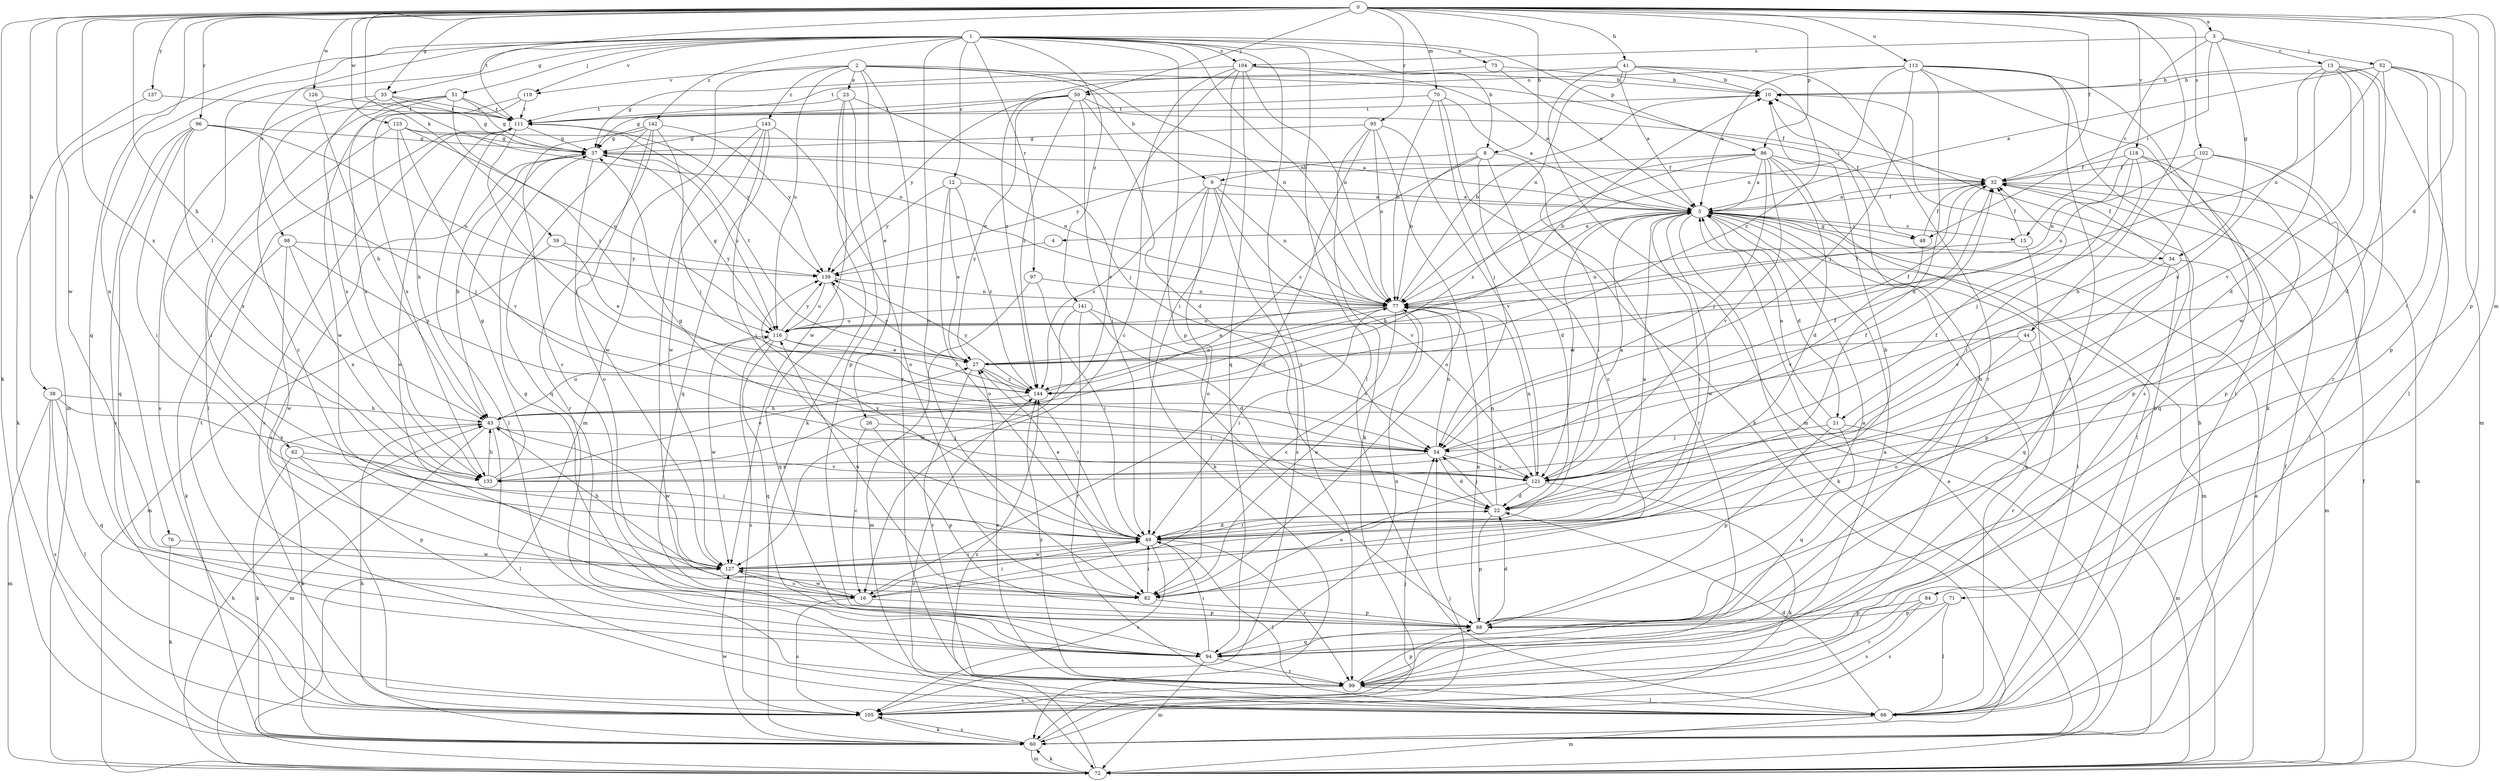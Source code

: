 strict digraph  {
0;
1;
2;
3;
4;
5;
8;
9;
10;
12;
13;
15;
16;
21;
22;
23;
26;
27;
32;
33;
34;
37;
38;
41;
43;
44;
48;
49;
50;
51;
52;
54;
59;
60;
62;
66;
70;
71;
72;
73;
76;
77;
82;
84;
86;
88;
94;
95;
96;
97;
98;
99;
102;
104;
105;
111;
113;
116;
118;
119;
121;
123;
126;
127;
133;
137;
139;
141;
142;
143;
144;
0 -> 3  [label=a];
0 -> 8  [label=b];
0 -> 21  [label=d];
0 -> 32  [label=f];
0 -> 33  [label=g];
0 -> 38  [label=h];
0 -> 41  [label=h];
0 -> 43  [label=h];
0 -> 44  [label=i];
0 -> 50  [label=j];
0 -> 59  [label=k];
0 -> 60  [label=k];
0 -> 70  [label=m];
0 -> 71  [label=m];
0 -> 84  [label=p];
0 -> 86  [label=p];
0 -> 94  [label=q];
0 -> 95  [label=r];
0 -> 96  [label=r];
0 -> 102  [label=s];
0 -> 111  [label=t];
0 -> 113  [label=u];
0 -> 118  [label=v];
0 -> 123  [label=w];
0 -> 126  [label=w];
0 -> 127  [label=w];
0 -> 133  [label=x];
0 -> 137  [label=y];
1 -> 8  [label=b];
1 -> 12  [label=c];
1 -> 33  [label=g];
1 -> 51  [label=j];
1 -> 62  [label=l];
1 -> 66  [label=l];
1 -> 72  [label=m];
1 -> 73  [label=n];
1 -> 76  [label=n];
1 -> 77  [label=n];
1 -> 82  [label=o];
1 -> 86  [label=p];
1 -> 88  [label=p];
1 -> 97  [label=r];
1 -> 98  [label=r];
1 -> 99  [label=r];
1 -> 104  [label=s];
1 -> 119  [label=v];
1 -> 141  [label=z];
1 -> 142  [label=z];
2 -> 9  [label=b];
2 -> 23  [label=e];
2 -> 26  [label=e];
2 -> 48  [label=i];
2 -> 72  [label=m];
2 -> 77  [label=n];
2 -> 99  [label=r];
2 -> 116  [label=u];
2 -> 119  [label=v];
2 -> 143  [label=z];
3 -> 13  [label=c];
3 -> 15  [label=c];
3 -> 34  [label=g];
3 -> 48  [label=i];
3 -> 52  [label=j];
3 -> 104  [label=s];
4 -> 139  [label=y];
5 -> 4  [label=a];
5 -> 15  [label=c];
5 -> 21  [label=d];
5 -> 32  [label=f];
5 -> 34  [label=g];
5 -> 43  [label=h];
5 -> 48  [label=i];
5 -> 49  [label=i];
5 -> 60  [label=k];
5 -> 66  [label=l];
5 -> 72  [label=m];
5 -> 121  [label=v];
5 -> 127  [label=w];
8 -> 9  [label=b];
8 -> 16  [label=c];
8 -> 22  [label=d];
8 -> 77  [label=n];
8 -> 99  [label=r];
8 -> 144  [label=z];
9 -> 5  [label=a];
9 -> 60  [label=k];
9 -> 77  [label=n];
9 -> 82  [label=o];
9 -> 105  [label=s];
9 -> 121  [label=v];
9 -> 144  [label=z];
10 -> 111  [label=t];
12 -> 5  [label=a];
12 -> 27  [label=e];
12 -> 82  [label=o];
12 -> 139  [label=y];
12 -> 144  [label=z];
13 -> 10  [label=b];
13 -> 22  [label=d];
13 -> 66  [label=l];
13 -> 99  [label=r];
13 -> 121  [label=v];
13 -> 127  [label=w];
13 -> 133  [label=x];
15 -> 32  [label=f];
15 -> 77  [label=n];
15 -> 88  [label=p];
16 -> 49  [label=i];
16 -> 88  [label=p];
16 -> 105  [label=s];
16 -> 127  [label=w];
21 -> 5  [label=a];
21 -> 54  [label=j];
21 -> 72  [label=m];
21 -> 88  [label=p];
21 -> 94  [label=q];
22 -> 49  [label=i];
22 -> 54  [label=j];
22 -> 77  [label=n];
22 -> 88  [label=p];
23 -> 54  [label=j];
23 -> 60  [label=k];
23 -> 88  [label=p];
23 -> 111  [label=t];
23 -> 127  [label=w];
26 -> 16  [label=c];
26 -> 54  [label=j];
26 -> 88  [label=p];
27 -> 10  [label=b];
27 -> 32  [label=f];
27 -> 49  [label=i];
27 -> 99  [label=r];
27 -> 111  [label=t];
27 -> 139  [label=y];
27 -> 144  [label=z];
32 -> 5  [label=a];
32 -> 72  [label=m];
33 -> 37  [label=g];
33 -> 77  [label=n];
33 -> 105  [label=s];
33 -> 111  [label=t];
33 -> 133  [label=x];
34 -> 32  [label=f];
34 -> 72  [label=m];
34 -> 94  [label=q];
34 -> 121  [label=v];
37 -> 32  [label=f];
37 -> 43  [label=h];
37 -> 77  [label=n];
37 -> 82  [label=o];
37 -> 105  [label=s];
37 -> 116  [label=u];
38 -> 43  [label=h];
38 -> 66  [label=l];
38 -> 72  [label=m];
38 -> 94  [label=q];
38 -> 105  [label=s];
38 -> 133  [label=x];
41 -> 5  [label=a];
41 -> 10  [label=b];
41 -> 72  [label=m];
41 -> 77  [label=n];
41 -> 99  [label=r];
41 -> 111  [label=t];
41 -> 144  [label=z];
43 -> 54  [label=j];
43 -> 60  [label=k];
43 -> 66  [label=l];
43 -> 72  [label=m];
43 -> 116  [label=u];
43 -> 127  [label=w];
44 -> 27  [label=e];
44 -> 82  [label=o];
44 -> 99  [label=r];
48 -> 32  [label=f];
48 -> 121  [label=v];
49 -> 5  [label=a];
49 -> 22  [label=d];
49 -> 27  [label=e];
49 -> 66  [label=l];
49 -> 99  [label=r];
49 -> 105  [label=s];
49 -> 127  [label=w];
49 -> 139  [label=y];
50 -> 22  [label=d];
50 -> 27  [label=e];
50 -> 32  [label=f];
50 -> 37  [label=g];
50 -> 49  [label=i];
50 -> 111  [label=t];
50 -> 139  [label=y];
50 -> 144  [label=z];
51 -> 16  [label=c];
51 -> 37  [label=g];
51 -> 66  [label=l];
51 -> 111  [label=t];
51 -> 133  [label=x];
51 -> 144  [label=z];
52 -> 5  [label=a];
52 -> 10  [label=b];
52 -> 22  [label=d];
52 -> 49  [label=i];
52 -> 72  [label=m];
52 -> 77  [label=n];
52 -> 88  [label=p];
54 -> 22  [label=d];
54 -> 32  [label=f];
54 -> 77  [label=n];
54 -> 121  [label=v];
54 -> 133  [label=x];
59 -> 27  [label=e];
59 -> 72  [label=m];
59 -> 139  [label=y];
60 -> 5  [label=a];
60 -> 10  [label=b];
60 -> 32  [label=f];
60 -> 43  [label=h];
60 -> 54  [label=j];
60 -> 72  [label=m];
60 -> 105  [label=s];
60 -> 127  [label=w];
62 -> 49  [label=i];
62 -> 60  [label=k];
62 -> 88  [label=p];
62 -> 121  [label=v];
66 -> 5  [label=a];
66 -> 10  [label=b];
66 -> 22  [label=d];
66 -> 72  [label=m];
66 -> 144  [label=z];
70 -> 5  [label=a];
70 -> 54  [label=j];
70 -> 60  [label=k];
70 -> 77  [label=n];
70 -> 111  [label=t];
71 -> 66  [label=l];
71 -> 88  [label=p];
71 -> 105  [label=s];
72 -> 5  [label=a];
72 -> 32  [label=f];
72 -> 43  [label=h];
72 -> 60  [label=k];
72 -> 144  [label=z];
73 -> 5  [label=a];
73 -> 10  [label=b];
73 -> 144  [label=z];
76 -> 60  [label=k];
76 -> 127  [label=w];
77 -> 10  [label=b];
77 -> 16  [label=c];
77 -> 27  [label=e];
77 -> 49  [label=i];
77 -> 82  [label=o];
77 -> 116  [label=u];
82 -> 10  [label=b];
82 -> 49  [label=i];
82 -> 88  [label=p];
82 -> 116  [label=u];
84 -> 88  [label=p];
84 -> 99  [label=r];
84 -> 105  [label=s];
86 -> 5  [label=a];
86 -> 22  [label=d];
86 -> 32  [label=f];
86 -> 49  [label=i];
86 -> 54  [label=j];
86 -> 66  [label=l];
86 -> 121  [label=v];
86 -> 139  [label=y];
86 -> 144  [label=z];
88 -> 5  [label=a];
88 -> 22  [label=d];
88 -> 37  [label=g];
88 -> 77  [label=n];
88 -> 94  [label=q];
94 -> 10  [label=b];
94 -> 49  [label=i];
94 -> 72  [label=m];
94 -> 77  [label=n];
94 -> 99  [label=r];
95 -> 16  [label=c];
95 -> 37  [label=g];
95 -> 60  [label=k];
95 -> 77  [label=n];
95 -> 82  [label=o];
95 -> 121  [label=v];
96 -> 37  [label=g];
96 -> 49  [label=i];
96 -> 54  [label=j];
96 -> 94  [label=q];
96 -> 105  [label=s];
96 -> 116  [label=u];
96 -> 133  [label=x];
97 -> 49  [label=i];
97 -> 72  [label=m];
97 -> 77  [label=n];
98 -> 60  [label=k];
98 -> 127  [label=w];
98 -> 133  [label=x];
98 -> 139  [label=y];
98 -> 144  [label=z];
99 -> 5  [label=a];
99 -> 27  [label=e];
99 -> 66  [label=l];
99 -> 88  [label=p];
99 -> 105  [label=s];
99 -> 144  [label=z];
102 -> 32  [label=f];
102 -> 43  [label=h];
102 -> 66  [label=l];
102 -> 88  [label=p];
102 -> 116  [label=u];
104 -> 5  [label=a];
104 -> 10  [label=b];
104 -> 16  [label=c];
104 -> 37  [label=g];
104 -> 49  [label=i];
104 -> 77  [label=n];
104 -> 94  [label=q];
104 -> 133  [label=x];
105 -> 54  [label=j];
105 -> 60  [label=k];
105 -> 111  [label=t];
111 -> 37  [label=g];
111 -> 54  [label=j];
111 -> 66  [label=l];
111 -> 82  [label=o];
111 -> 105  [label=s];
111 -> 139  [label=y];
113 -> 5  [label=a];
113 -> 22  [label=d];
113 -> 54  [label=j];
113 -> 60  [label=k];
113 -> 66  [label=l];
113 -> 77  [label=n];
113 -> 99  [label=r];
113 -> 105  [label=s];
113 -> 50  [label=o];
116 -> 27  [label=e];
116 -> 32  [label=f];
116 -> 37  [label=g];
116 -> 94  [label=q];
116 -> 105  [label=s];
116 -> 127  [label=w];
116 -> 139  [label=y];
116 -> 144  [label=z];
118 -> 32  [label=f];
118 -> 49  [label=i];
118 -> 54  [label=j];
118 -> 77  [label=n];
118 -> 88  [label=p];
118 -> 94  [label=q];
119 -> 111  [label=t];
119 -> 127  [label=w];
119 -> 133  [label=x];
121 -> 5  [label=a];
121 -> 22  [label=d];
121 -> 32  [label=f];
121 -> 37  [label=g];
121 -> 60  [label=k];
121 -> 77  [label=n];
121 -> 82  [label=o];
123 -> 5  [label=a];
123 -> 37  [label=g];
123 -> 43  [label=h];
123 -> 49  [label=i];
123 -> 116  [label=u];
123 -> 121  [label=v];
126 -> 43  [label=h];
126 -> 111  [label=t];
127 -> 16  [label=c];
127 -> 43  [label=h];
127 -> 49  [label=i];
127 -> 82  [label=o];
133 -> 27  [label=e];
133 -> 32  [label=f];
133 -> 37  [label=g];
133 -> 43  [label=h];
137 -> 60  [label=k];
137 -> 111  [label=t];
139 -> 77  [label=n];
139 -> 94  [label=q];
139 -> 116  [label=u];
141 -> 22  [label=d];
141 -> 99  [label=r];
141 -> 116  [label=u];
141 -> 121  [label=v];
141 -> 127  [label=w];
142 -> 16  [label=c];
142 -> 37  [label=g];
142 -> 54  [label=j];
142 -> 94  [label=q];
142 -> 99  [label=r];
142 -> 127  [label=w];
142 -> 139  [label=y];
143 -> 16  [label=c];
143 -> 37  [label=g];
143 -> 49  [label=i];
143 -> 82  [label=o];
143 -> 94  [label=q];
143 -> 127  [label=w];
144 -> 43  [label=h];
144 -> 77  [label=n];
144 -> 139  [label=y];
}
